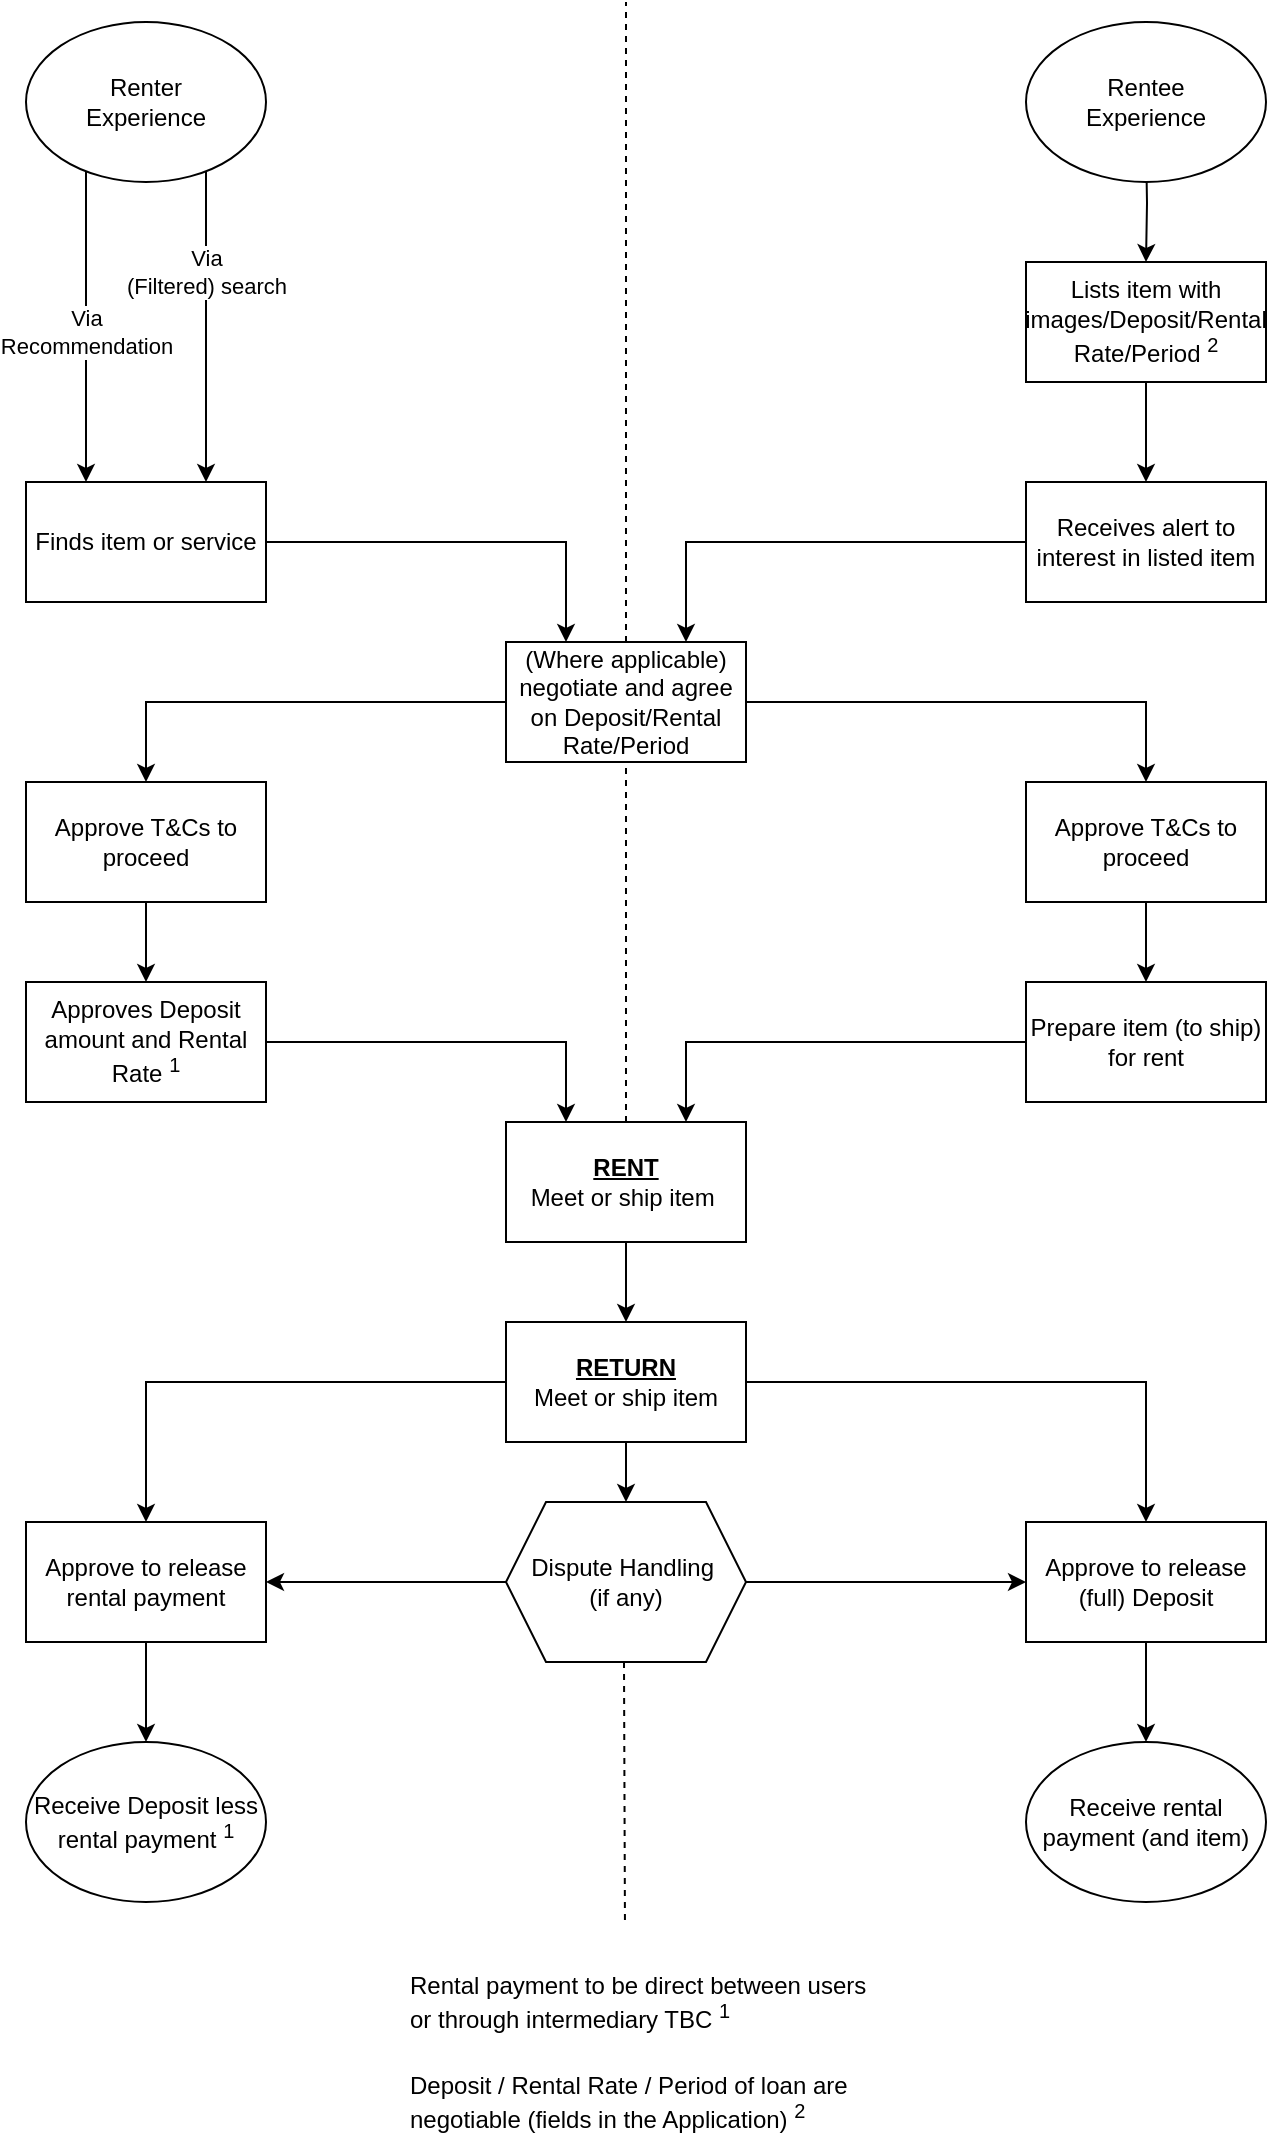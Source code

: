 <mxfile version="22.1.21" type="github">
  <diagram name="Page-1" id="2YBvvXClWsGukQMizWep">
    <mxGraphModel dx="1004" dy="638" grid="1" gridSize="10" guides="1" tooltips="1" connect="1" arrows="1" fold="1" page="1" pageScale="1" pageWidth="850" pageHeight="1100" math="0" shadow="0">
      <root>
        <mxCell id="0" />
        <mxCell id="1" parent="0" />
        <mxCell id="VSAg7D1v9ZxaxWrcPqsR-20" style="edgeStyle=orthogonalEdgeStyle;rounded=0;orthogonalLoop=1;jettySize=auto;html=1;exitX=0.5;exitY=1;exitDx=0;exitDy=0;entryX=0.5;entryY=0;entryDx=0;entryDy=0;" edge="1" parent="1" target="VSAg7D1v9ZxaxWrcPqsR-14">
          <mxGeometry relative="1" as="geometry">
            <mxPoint x="650" y="80" as="sourcePoint" />
          </mxGeometry>
        </mxCell>
        <mxCell id="VSAg7D1v9ZxaxWrcPqsR-5" value="" style="endArrow=classic;html=1;rounded=0;exitX=0.25;exitY=1;exitDx=0;exitDy=0;entryX=0.25;entryY=0;entryDx=0;entryDy=0;" edge="1" parent="1" target="VSAg7D1v9ZxaxWrcPqsR-7">
          <mxGeometry relative="1" as="geometry">
            <mxPoint x="120" y="80" as="sourcePoint" />
            <mxPoint x="126.96" y="201.98" as="targetPoint" />
          </mxGeometry>
        </mxCell>
        <mxCell id="VSAg7D1v9ZxaxWrcPqsR-6" value="Via&lt;br&gt;Recommendation" style="edgeLabel;resizable=0;html=1;align=center;verticalAlign=middle;" connectable="0" vertex="1" parent="VSAg7D1v9ZxaxWrcPqsR-5">
          <mxGeometry relative="1" as="geometry">
            <mxPoint y="10" as="offset" />
          </mxGeometry>
        </mxCell>
        <mxCell id="VSAg7D1v9ZxaxWrcPqsR-26" style="edgeStyle=orthogonalEdgeStyle;rounded=0;orthogonalLoop=1;jettySize=auto;html=1;entryX=0.25;entryY=0;entryDx=0;entryDy=0;" edge="1" parent="1" source="VSAg7D1v9ZxaxWrcPqsR-7" target="VSAg7D1v9ZxaxWrcPqsR-10">
          <mxGeometry relative="1" as="geometry">
            <mxPoint x="370" y="360" as="targetPoint" />
          </mxGeometry>
        </mxCell>
        <mxCell id="VSAg7D1v9ZxaxWrcPqsR-7" value="Finds item or service" style="rounded=0;whiteSpace=wrap;html=1;" vertex="1" parent="1">
          <mxGeometry x="90" y="250" width="120" height="60" as="geometry" />
        </mxCell>
        <mxCell id="VSAg7D1v9ZxaxWrcPqsR-8" value="" style="endArrow=classic;html=1;rounded=0;exitX=0.25;exitY=1;exitDx=0;exitDy=0;entryX=0.75;entryY=0;entryDx=0;entryDy=0;" edge="1" parent="1" target="VSAg7D1v9ZxaxWrcPqsR-7">
          <mxGeometry relative="1" as="geometry">
            <mxPoint x="180" y="80" as="sourcePoint" />
            <mxPoint x="180" y="240" as="targetPoint" />
          </mxGeometry>
        </mxCell>
        <mxCell id="VSAg7D1v9ZxaxWrcPqsR-9" value="Via&lt;br&gt;(Filtered) search" style="edgeLabel;resizable=0;html=1;align=center;verticalAlign=middle;" connectable="0" vertex="1" parent="VSAg7D1v9ZxaxWrcPqsR-8">
          <mxGeometry relative="1" as="geometry">
            <mxPoint y="-20" as="offset" />
          </mxGeometry>
        </mxCell>
        <mxCell id="VSAg7D1v9ZxaxWrcPqsR-56" style="edgeStyle=orthogonalEdgeStyle;rounded=0;orthogonalLoop=1;jettySize=auto;html=1;entryX=0.5;entryY=0;entryDx=0;entryDy=0;" edge="1" parent="1" source="VSAg7D1v9ZxaxWrcPqsR-10" target="VSAg7D1v9ZxaxWrcPqsR-52">
          <mxGeometry relative="1" as="geometry" />
        </mxCell>
        <mxCell id="VSAg7D1v9ZxaxWrcPqsR-57" style="edgeStyle=orthogonalEdgeStyle;rounded=0;orthogonalLoop=1;jettySize=auto;html=1;entryX=0.5;entryY=0;entryDx=0;entryDy=0;" edge="1" parent="1" source="VSAg7D1v9ZxaxWrcPqsR-10" target="VSAg7D1v9ZxaxWrcPqsR-53">
          <mxGeometry relative="1" as="geometry" />
        </mxCell>
        <mxCell id="VSAg7D1v9ZxaxWrcPqsR-10" value="(Where applicable) negotiate and agree on Deposit/Rental Rate/Period" style="whiteSpace=wrap;html=1;rounded=0;" vertex="1" parent="1">
          <mxGeometry x="330" y="330" width="120" height="60" as="geometry" />
        </mxCell>
        <mxCell id="VSAg7D1v9ZxaxWrcPqsR-23" style="edgeStyle=orthogonalEdgeStyle;rounded=0;orthogonalLoop=1;jettySize=auto;html=1;entryX=0.5;entryY=0;entryDx=0;entryDy=0;" edge="1" parent="1" source="VSAg7D1v9ZxaxWrcPqsR-14" target="VSAg7D1v9ZxaxWrcPqsR-22">
          <mxGeometry relative="1" as="geometry" />
        </mxCell>
        <mxCell id="VSAg7D1v9ZxaxWrcPqsR-14" value="Lists item with images/Deposit/Rental Rate/Period &lt;sup&gt;2&lt;/sup&gt;" style="rounded=0;whiteSpace=wrap;html=1;" vertex="1" parent="1">
          <mxGeometry x="590" y="140" width="120" height="60" as="geometry" />
        </mxCell>
        <mxCell id="VSAg7D1v9ZxaxWrcPqsR-22" value="Receives alert to interest in listed item" style="rounded=0;whiteSpace=wrap;html=1;" vertex="1" parent="1">
          <mxGeometry x="590" y="250" width="120" height="60" as="geometry" />
        </mxCell>
        <mxCell id="VSAg7D1v9ZxaxWrcPqsR-24" style="edgeStyle=orthogonalEdgeStyle;rounded=0;orthogonalLoop=1;jettySize=auto;html=1;entryX=0.75;entryY=0;entryDx=0;entryDy=0;" edge="1" parent="1" source="VSAg7D1v9ZxaxWrcPqsR-22" target="VSAg7D1v9ZxaxWrcPqsR-10">
          <mxGeometry relative="1" as="geometry" />
        </mxCell>
        <mxCell id="VSAg7D1v9ZxaxWrcPqsR-27" value="Renter &lt;br&gt;Experience" style="ellipse;whiteSpace=wrap;html=1;" vertex="1" parent="1">
          <mxGeometry x="90" y="20" width="120" height="80" as="geometry" />
        </mxCell>
        <mxCell id="VSAg7D1v9ZxaxWrcPqsR-28" value="Rentee&lt;br&gt;Experience" style="ellipse;whiteSpace=wrap;html=1;" vertex="1" parent="1">
          <mxGeometry x="590" y="20" width="120" height="80" as="geometry" />
        </mxCell>
        <mxCell id="VSAg7D1v9ZxaxWrcPqsR-43" style="edgeStyle=orthogonalEdgeStyle;rounded=0;orthogonalLoop=1;jettySize=auto;html=1;entryX=0.75;entryY=0;entryDx=0;entryDy=0;" edge="1" parent="1" source="VSAg7D1v9ZxaxWrcPqsR-29" target="VSAg7D1v9ZxaxWrcPqsR-33">
          <mxGeometry relative="1" as="geometry" />
        </mxCell>
        <mxCell id="VSAg7D1v9ZxaxWrcPqsR-29" value="Prepare item (to ship) for rent" style="rounded=0;whiteSpace=wrap;html=1;" vertex="1" parent="1">
          <mxGeometry x="590" y="500" width="120" height="60" as="geometry" />
        </mxCell>
        <mxCell id="VSAg7D1v9ZxaxWrcPqsR-35" style="edgeStyle=orthogonalEdgeStyle;rounded=0;orthogonalLoop=1;jettySize=auto;html=1;entryX=0.25;entryY=0;entryDx=0;entryDy=0;" edge="1" parent="1" source="VSAg7D1v9ZxaxWrcPqsR-30" target="VSAg7D1v9ZxaxWrcPqsR-33">
          <mxGeometry relative="1" as="geometry" />
        </mxCell>
        <mxCell id="VSAg7D1v9ZxaxWrcPqsR-30" value="Approves Deposit amount and Rental Rate &lt;sup&gt;1&lt;/sup&gt;" style="rounded=0;whiteSpace=wrap;html=1;" vertex="1" parent="1">
          <mxGeometry x="90" y="500" width="120" height="60" as="geometry" />
        </mxCell>
        <mxCell id="VSAg7D1v9ZxaxWrcPqsR-58" style="edgeStyle=orthogonalEdgeStyle;rounded=0;orthogonalLoop=1;jettySize=auto;html=1;entryX=0.5;entryY=0;entryDx=0;entryDy=0;" edge="1" parent="1" source="VSAg7D1v9ZxaxWrcPqsR-33" target="VSAg7D1v9ZxaxWrcPqsR-42">
          <mxGeometry relative="1" as="geometry" />
        </mxCell>
        <mxCell id="VSAg7D1v9ZxaxWrcPqsR-33" value="&lt;u style=&quot;font-weight: bold;&quot;&gt;RENT&lt;/u&gt;&lt;br&gt;Meet or ship item&amp;nbsp;" style="whiteSpace=wrap;html=1;rounded=0;" vertex="1" parent="1">
          <mxGeometry x="330" y="570" width="120" height="60" as="geometry" />
        </mxCell>
        <mxCell id="VSAg7D1v9ZxaxWrcPqsR-45" style="edgeStyle=orthogonalEdgeStyle;rounded=0;orthogonalLoop=1;jettySize=auto;html=1;entryX=0.5;entryY=0;entryDx=0;entryDy=0;" edge="1" parent="1" source="VSAg7D1v9ZxaxWrcPqsR-42" target="VSAg7D1v9ZxaxWrcPqsR-44">
          <mxGeometry relative="1" as="geometry" />
        </mxCell>
        <mxCell id="VSAg7D1v9ZxaxWrcPqsR-62" style="edgeStyle=orthogonalEdgeStyle;rounded=0;orthogonalLoop=1;jettySize=auto;html=1;entryX=0.5;entryY=0;entryDx=0;entryDy=0;" edge="1" parent="1" source="VSAg7D1v9ZxaxWrcPqsR-42" target="VSAg7D1v9ZxaxWrcPqsR-46">
          <mxGeometry relative="1" as="geometry">
            <mxPoint x="650" y="800" as="targetPoint" />
          </mxGeometry>
        </mxCell>
        <mxCell id="VSAg7D1v9ZxaxWrcPqsR-65" style="edgeStyle=orthogonalEdgeStyle;rounded=0;orthogonalLoop=1;jettySize=auto;html=1;entryX=0.5;entryY=0;entryDx=0;entryDy=0;" edge="1" parent="1" source="VSAg7D1v9ZxaxWrcPqsR-42" target="VSAg7D1v9ZxaxWrcPqsR-48">
          <mxGeometry relative="1" as="geometry">
            <mxPoint x="150" y="800" as="targetPoint" />
          </mxGeometry>
        </mxCell>
        <mxCell id="VSAg7D1v9ZxaxWrcPqsR-42" value="&lt;b&gt;&lt;u&gt;RETURN&lt;/u&gt;&lt;/b&gt;&lt;br&gt;Meet or ship item" style="rounded=0;whiteSpace=wrap;html=1;" vertex="1" parent="1">
          <mxGeometry x="330" y="670" width="120" height="60" as="geometry" />
        </mxCell>
        <mxCell id="VSAg7D1v9ZxaxWrcPqsR-69" style="edgeStyle=orthogonalEdgeStyle;rounded=0;orthogonalLoop=1;jettySize=auto;html=1;entryX=1;entryY=0.5;entryDx=0;entryDy=0;" edge="1" parent="1" source="VSAg7D1v9ZxaxWrcPqsR-44" target="VSAg7D1v9ZxaxWrcPqsR-48">
          <mxGeometry relative="1" as="geometry" />
        </mxCell>
        <mxCell id="VSAg7D1v9ZxaxWrcPqsR-70" style="edgeStyle=orthogonalEdgeStyle;rounded=0;orthogonalLoop=1;jettySize=auto;html=1;entryX=0;entryY=0.5;entryDx=0;entryDy=0;" edge="1" parent="1" source="VSAg7D1v9ZxaxWrcPqsR-44" target="VSAg7D1v9ZxaxWrcPqsR-46">
          <mxGeometry relative="1" as="geometry" />
        </mxCell>
        <mxCell id="VSAg7D1v9ZxaxWrcPqsR-44" value="Dispute Handling&amp;nbsp;&lt;br&gt;(if any)" style="shape=hexagon;perimeter=hexagonPerimeter2;whiteSpace=wrap;html=1;fixedSize=1;" vertex="1" parent="1">
          <mxGeometry x="330" y="760" width="120" height="80" as="geometry" />
        </mxCell>
        <mxCell id="VSAg7D1v9ZxaxWrcPqsR-60" value="" style="edgeStyle=orthogonalEdgeStyle;rounded=0;orthogonalLoop=1;jettySize=auto;html=1;entryX=0.5;entryY=0;entryDx=0;entryDy=0;" edge="1" parent="1" source="VSAg7D1v9ZxaxWrcPqsR-46" target="VSAg7D1v9ZxaxWrcPqsR-61">
          <mxGeometry relative="1" as="geometry">
            <mxPoint x="650" y="950" as="targetPoint" />
          </mxGeometry>
        </mxCell>
        <mxCell id="VSAg7D1v9ZxaxWrcPqsR-46" value="Approve to release (full) Deposit" style="rounded=0;whiteSpace=wrap;html=1;" vertex="1" parent="1">
          <mxGeometry x="590" y="770" width="120" height="60" as="geometry" />
        </mxCell>
        <mxCell id="VSAg7D1v9ZxaxWrcPqsR-66" style="edgeStyle=orthogonalEdgeStyle;rounded=0;orthogonalLoop=1;jettySize=auto;html=1;entryX=0.5;entryY=0;entryDx=0;entryDy=0;" edge="1" parent="1" source="VSAg7D1v9ZxaxWrcPqsR-48" target="VSAg7D1v9ZxaxWrcPqsR-63">
          <mxGeometry relative="1" as="geometry" />
        </mxCell>
        <mxCell id="VSAg7D1v9ZxaxWrcPqsR-48" value="Approve to release rental payment" style="rounded=0;whiteSpace=wrap;html=1;" vertex="1" parent="1">
          <mxGeometry x="90" y="770" width="120" height="60" as="geometry" />
        </mxCell>
        <mxCell id="VSAg7D1v9ZxaxWrcPqsR-55" style="edgeStyle=orthogonalEdgeStyle;rounded=0;orthogonalLoop=1;jettySize=auto;html=1;entryX=0.5;entryY=0;entryDx=0;entryDy=0;" edge="1" parent="1" source="VSAg7D1v9ZxaxWrcPqsR-52" target="VSAg7D1v9ZxaxWrcPqsR-29">
          <mxGeometry relative="1" as="geometry" />
        </mxCell>
        <mxCell id="VSAg7D1v9ZxaxWrcPqsR-52" value="Approve T&amp;amp;Cs to proceed" style="rounded=0;whiteSpace=wrap;html=1;" vertex="1" parent="1">
          <mxGeometry x="590" y="400" width="120" height="60" as="geometry" />
        </mxCell>
        <mxCell id="VSAg7D1v9ZxaxWrcPqsR-54" style="edgeStyle=orthogonalEdgeStyle;rounded=0;orthogonalLoop=1;jettySize=auto;html=1;entryX=0.5;entryY=0;entryDx=0;entryDy=0;" edge="1" parent="1" source="VSAg7D1v9ZxaxWrcPqsR-53" target="VSAg7D1v9ZxaxWrcPqsR-30">
          <mxGeometry relative="1" as="geometry" />
        </mxCell>
        <mxCell id="VSAg7D1v9ZxaxWrcPqsR-53" value="Approve T&amp;amp;Cs to proceed" style="rounded=0;whiteSpace=wrap;html=1;" vertex="1" parent="1">
          <mxGeometry x="90" y="400" width="120" height="60" as="geometry" />
        </mxCell>
        <mxCell id="VSAg7D1v9ZxaxWrcPqsR-61" value="Receive rental payment (and item)" style="ellipse;whiteSpace=wrap;html=1;" vertex="1" parent="1">
          <mxGeometry x="590" y="880" width="120" height="80" as="geometry" />
        </mxCell>
        <mxCell id="VSAg7D1v9ZxaxWrcPqsR-63" value="Receive Deposit less rental payment &lt;sup&gt;1&lt;/sup&gt;" style="ellipse;whiteSpace=wrap;html=1;" vertex="1" parent="1">
          <mxGeometry x="90" y="880" width="120" height="80" as="geometry" />
        </mxCell>
        <mxCell id="VSAg7D1v9ZxaxWrcPqsR-67" value="Rental payment to be direct between users or through intermediary TBC &lt;sup&gt;1&lt;/sup&gt;" style="text;html=1;strokeColor=none;fillColor=none;align=left;verticalAlign=middle;whiteSpace=wrap;rounded=0;" vertex="1" parent="1">
          <mxGeometry x="280" y="990" width="240" height="40" as="geometry" />
        </mxCell>
        <mxCell id="VSAg7D1v9ZxaxWrcPqsR-68" value="Deposit / Rental Rate / Period of loan are negotiable (fields in the Application) &lt;sup&gt;2&lt;/sup&gt;" style="text;html=1;strokeColor=none;fillColor=none;align=left;verticalAlign=middle;whiteSpace=wrap;rounded=0;" vertex="1" parent="1">
          <mxGeometry x="280" y="1040" width="240" height="40" as="geometry" />
        </mxCell>
        <mxCell id="VSAg7D1v9ZxaxWrcPqsR-71" value="" style="endArrow=none;dashed=1;html=1;rounded=0;exitX=0.5;exitY=0;exitDx=0;exitDy=0;" edge="1" parent="1" source="VSAg7D1v9ZxaxWrcPqsR-10">
          <mxGeometry width="50" height="50" relative="1" as="geometry">
            <mxPoint x="390" y="320" as="sourcePoint" />
            <mxPoint x="390" y="10" as="targetPoint" />
          </mxGeometry>
        </mxCell>
        <mxCell id="VSAg7D1v9ZxaxWrcPqsR-72" value="" style="endArrow=none;dashed=1;html=1;rounded=0;" edge="1" parent="1">
          <mxGeometry width="50" height="50" relative="1" as="geometry">
            <mxPoint x="390" y="570" as="sourcePoint" />
            <mxPoint x="390" y="391" as="targetPoint" />
          </mxGeometry>
        </mxCell>
        <mxCell id="VSAg7D1v9ZxaxWrcPqsR-73" value="" style="endArrow=none;dashed=1;html=1;rounded=0;" edge="1" parent="1">
          <mxGeometry width="50" height="50" relative="1" as="geometry">
            <mxPoint x="389.47" y="969" as="sourcePoint" />
            <mxPoint x="389" y="840" as="targetPoint" />
          </mxGeometry>
        </mxCell>
      </root>
    </mxGraphModel>
  </diagram>
</mxfile>
